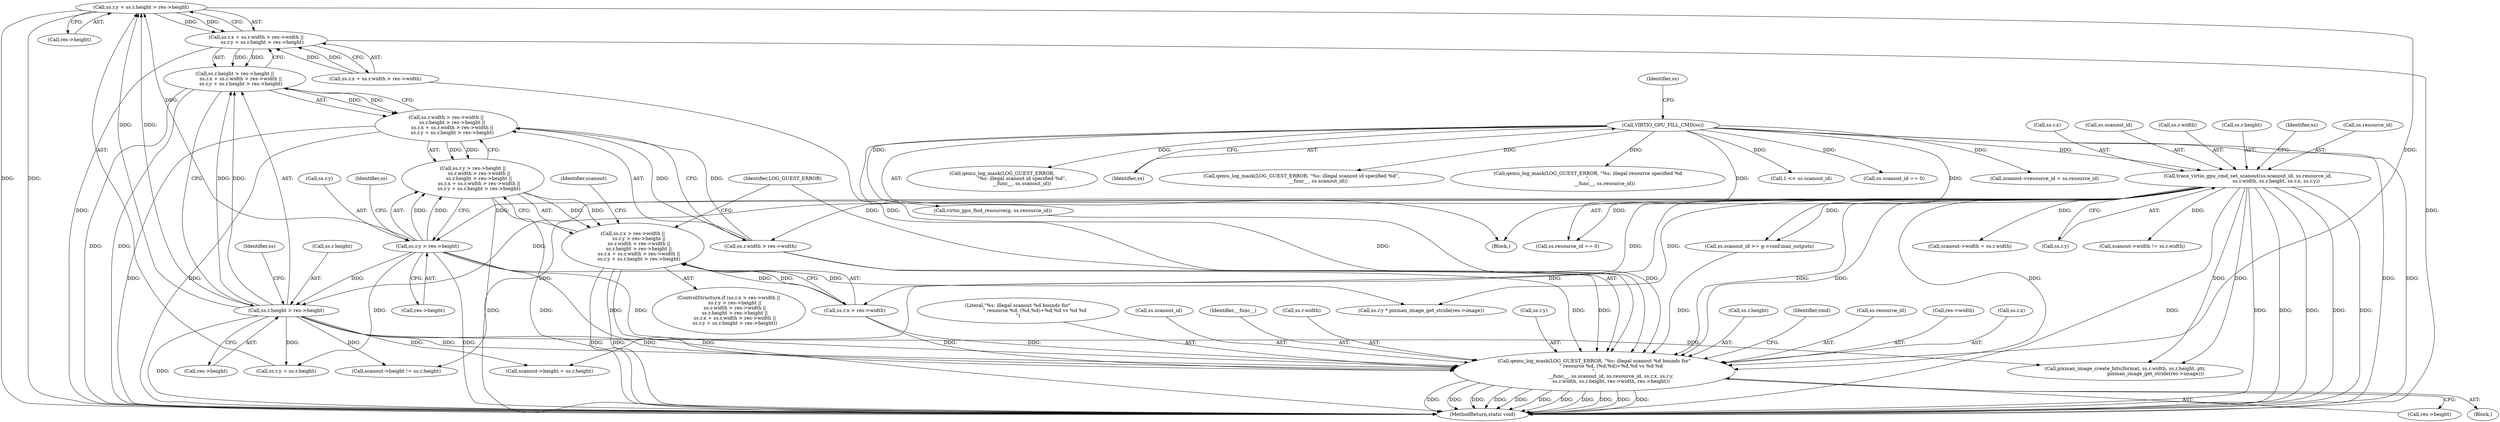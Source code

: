 digraph "0_qemu_dd248ed7e204ee8a1873914e02b8b526e8f1b80d@pointer" {
"1000340" [label="(Call,ss.r.y + ss.r.height > res->height)"];
"1000295" [label="(Call,ss.r.y > res->height)"];
"1000114" [label="(Call,trace_virtio_gpu_cmd_set_scanout(ss.scanout_id, ss.resource_id,\n                                     ss.r.width, ss.r.height, ss.r.x, ss.r.y))"];
"1000112" [label="(Call,VIRTIO_GPU_FILL_CMD(ss))"];
"1000315" [label="(Call,ss.r.height > res->height)"];
"1000324" [label="(Call,ss.r.x + ss.r.width > res->width ||\n        ss.r.y + ss.r.height > res->height)"];
"1000314" [label="(Call,ss.r.height > res->height ||\n        ss.r.x + ss.r.width > res->width ||\n        ss.r.y + ss.r.height > res->height)"];
"1000304" [label="(Call,ss.r.width > res->width ||\n        ss.r.height > res->height ||\n        ss.r.x + ss.r.width > res->width ||\n        ss.r.y + ss.r.height > res->height)"];
"1000294" [label="(Call,ss.r.y > res->height ||\n        ss.r.width > res->width ||\n        ss.r.height > res->height ||\n        ss.r.x + ss.r.width > res->width ||\n        ss.r.y + ss.r.height > res->height)"];
"1000284" [label="(Call,ss.r.x > res->width ||\n        ss.r.y > res->height ||\n        ss.r.width > res->width ||\n        ss.r.height > res->height ||\n        ss.r.x + ss.r.width > res->width ||\n        ss.r.y + ss.r.height > res->height)"];
"1000356" [label="(Call,qemu_log_mask(LOG_GUEST_ERROR, \"%s: illegal scanout %d bounds for\"\n                      \" resource %d, (%d,%d)+%d,%d vs %d %d\n\",\n                      __func__, ss.scanout_id, ss.resource_id, ss.r.x, ss.r.y,\n                      ss.r.width, ss.r.height, res->width, res->height))"];
"1000301" [label="(Call,res->height)"];
"1000389" [label="(Call,res->height)"];
"1000316" [label="(Call,ss.r.height)"];
"1000381" [label="(Call,ss.r.height)"];
"1000112" [label="(Call,VIRTIO_GPU_FILL_CMD(ss))"];
"1000219" [label="(Call,qemu_log_mask(LOG_GUEST_ERROR,\n                          \"%s: illegal scanout id specified %d\",\n                          __func__, ss.scanout_id))"];
"1000357" [label="(Identifier,LOG_GUEST_ERROR)"];
"1000394" [label="(Identifier,cmd)"];
"1000296" [label="(Call,ss.r.y)"];
"1000113" [label="(Identifier,ss)"];
"1000116" [label="(Identifier,ss)"];
"1000355" [label="(Block,)"];
"1000114" [label="(Call,trace_virtio_gpu_cmd_set_scanout(ss.scanout_id, ss.resource_id,\n                                     ss.r.width, ss.r.height, ss.r.x, ss.r.y))"];
"1000321" [label="(Call,res->height)"];
"1000329" [label="(Identifier,ss)"];
"1000126" [label="(Call,ss.r.height)"];
"1000324" [label="(Call,ss.r.x + ss.r.width > res->width ||\n        ss.r.y + ss.r.height > res->height)"];
"1000144" [label="(Identifier,ss)"];
"1000152" [label="(Call,qemu_log_mask(LOG_GUEST_ERROR, \"%s: illegal scanout id specified %d\",\n                      __func__, ss.scanout_id))"];
"1000314" [label="(Call,ss.r.height > res->height ||\n        ss.r.x + ss.r.width > res->width ||\n        ss.r.y + ss.r.height > res->height)"];
"1000118" [label="(Call,ss.resource_id)"];
"1000432" [label="(Call,ss.r.y * pixman_image_get_stride(res->image))"];
"1000270" [label="(Call,qemu_log_mask(LOG_GUEST_ERROR, \"%s: illegal resource specified %d\n\",\n                      __func__, ss.resource_id))"];
"1000284" [label="(Call,ss.r.x > res->width ||\n        ss.r.y > res->height ||\n        ss.r.width > res->width ||\n        ss.r.height > res->height ||\n        ss.r.x + ss.r.width > res->width ||\n        ss.r.y + ss.r.height > res->height)"];
"1000363" [label="(Call,ss.resource_id)"];
"1000496" [label="(Call,pixman_image_create_bits(format, ss.r.width, ss.r.height, ptr,\n                                        pixman_image_get_stride(res->image)))"];
"1000325" [label="(Call,ss.r.x + ss.r.width > res->width)"];
"1000207" [label="(Call,1 << ss.scanout_id)"];
"1000213" [label="(Call,ss.scanout_id == 0)"];
"1000386" [label="(Call,res->width)"];
"1000294" [label="(Call,ss.r.y > res->height ||\n        ss.r.width > res->width ||\n        ss.r.height > res->height ||\n        ss.r.x + ss.r.width > res->width ||\n        ss.r.y + ss.r.height > res->height)"];
"1000283" [label="(ControlStructure,if (ss.r.x > res->width ||\n        ss.r.y > res->height ||\n        ss.r.width > res->width ||\n        ss.r.height > res->height ||\n        ss.r.x + ss.r.width > res->width ||\n        ss.r.y + ss.r.height > res->height))"];
"1000315" [label="(Call,ss.r.height > res->height)"];
"1000352" [label="(Call,res->height)"];
"1000581" [label="(Call,scanout->width = ss.r.width)"];
"1000366" [label="(Call,ss.r.x)"];
"1000131" [label="(Call,ss.r.x)"];
"1000136" [label="(Call,ss.r.y)"];
"1000171" [label="(Call,ss.resource_id == 0)"];
"1000463" [label="(Call,scanout->width != ss.r.width)"];
"1000599" [label="(MethodReturn,static void)"];
"1000261" [label="(Call,virtio_gpu_find_resource(g, ss.resource_id))"];
"1000115" [label="(Call,ss.scanout_id)"];
"1000358" [label="(Literal,\"%s: illegal scanout %d bounds for\"\n                      \" resource %d, (%d,%d)+%d,%d vs %d %d\n\")"];
"1000121" [label="(Call,ss.r.width)"];
"1000304" [label="(Call,ss.r.width > res->width ||\n        ss.r.height > res->height ||\n        ss.r.x + ss.r.width > res->width ||\n        ss.r.y + ss.r.height > res->height)"];
"1000340" [label="(Call,ss.r.y + ss.r.height > res->height)"];
"1000295" [label="(Call,ss.r.y > res->height)"];
"1000142" [label="(Call,ss.scanout_id >= g->conf.max_outputs)"];
"1000360" [label="(Call,ss.scanout_id)"];
"1000556" [label="(Call,scanout->resource_id = ss.resource_id)"];
"1000308" [label="(Identifier,ss)"];
"1000341" [label="(Call,ss.r.y + ss.r.height)"];
"1000105" [label="(Block,)"];
"1000359" [label="(Identifier,__func__)"];
"1000305" [label="(Call,ss.r.width > res->width)"];
"1000285" [label="(Call,ss.r.x > res->width)"];
"1000472" [label="(Call,scanout->height != ss.r.height)"];
"1000590" [label="(Call,scanout->height = ss.r.height)"];
"1000399" [label="(Identifier,scanout)"];
"1000356" [label="(Call,qemu_log_mask(LOG_GUEST_ERROR, \"%s: illegal scanout %d bounds for\"\n                      \" resource %d, (%d,%d)+%d,%d vs %d %d\n\",\n                      __func__, ss.scanout_id, ss.resource_id, ss.r.x, ss.r.y,\n                      ss.r.width, ss.r.height, res->width, res->height))"];
"1000376" [label="(Call,ss.r.width)"];
"1000371" [label="(Call,ss.r.y)"];
"1000340" -> "1000324"  [label="AST: "];
"1000340" -> "1000352"  [label="CFG: "];
"1000341" -> "1000340"  [label="AST: "];
"1000352" -> "1000340"  [label="AST: "];
"1000324" -> "1000340"  [label="CFG: "];
"1000340" -> "1000599"  [label="DDG: "];
"1000340" -> "1000599"  [label="DDG: "];
"1000340" -> "1000324"  [label="DDG: "];
"1000340" -> "1000324"  [label="DDG: "];
"1000295" -> "1000340"  [label="DDG: "];
"1000315" -> "1000340"  [label="DDG: "];
"1000315" -> "1000340"  [label="DDG: "];
"1000340" -> "1000356"  [label="DDG: "];
"1000295" -> "1000294"  [label="AST: "];
"1000295" -> "1000301"  [label="CFG: "];
"1000296" -> "1000295"  [label="AST: "];
"1000301" -> "1000295"  [label="AST: "];
"1000308" -> "1000295"  [label="CFG: "];
"1000294" -> "1000295"  [label="CFG: "];
"1000295" -> "1000599"  [label="DDG: "];
"1000295" -> "1000294"  [label="DDG: "];
"1000295" -> "1000294"  [label="DDG: "];
"1000114" -> "1000295"  [label="DDG: "];
"1000295" -> "1000315"  [label="DDG: "];
"1000295" -> "1000341"  [label="DDG: "];
"1000295" -> "1000356"  [label="DDG: "];
"1000295" -> "1000356"  [label="DDG: "];
"1000295" -> "1000432"  [label="DDG: "];
"1000114" -> "1000105"  [label="AST: "];
"1000114" -> "1000136"  [label="CFG: "];
"1000115" -> "1000114"  [label="AST: "];
"1000118" -> "1000114"  [label="AST: "];
"1000121" -> "1000114"  [label="AST: "];
"1000126" -> "1000114"  [label="AST: "];
"1000131" -> "1000114"  [label="AST: "];
"1000136" -> "1000114"  [label="AST: "];
"1000144" -> "1000114"  [label="CFG: "];
"1000114" -> "1000599"  [label="DDG: "];
"1000114" -> "1000599"  [label="DDG: "];
"1000114" -> "1000599"  [label="DDG: "];
"1000114" -> "1000599"  [label="DDG: "];
"1000114" -> "1000599"  [label="DDG: "];
"1000114" -> "1000599"  [label="DDG: "];
"1000112" -> "1000114"  [label="DDG: "];
"1000114" -> "1000142"  [label="DDG: "];
"1000114" -> "1000171"  [label="DDG: "];
"1000114" -> "1000285"  [label="DDG: "];
"1000114" -> "1000305"  [label="DDG: "];
"1000114" -> "1000315"  [label="DDG: "];
"1000114" -> "1000356"  [label="DDG: "];
"1000114" -> "1000356"  [label="DDG: "];
"1000114" -> "1000356"  [label="DDG: "];
"1000114" -> "1000432"  [label="DDG: "];
"1000114" -> "1000463"  [label="DDG: "];
"1000114" -> "1000472"  [label="DDG: "];
"1000114" -> "1000496"  [label="DDG: "];
"1000114" -> "1000496"  [label="DDG: "];
"1000114" -> "1000581"  [label="DDG: "];
"1000114" -> "1000590"  [label="DDG: "];
"1000112" -> "1000105"  [label="AST: "];
"1000112" -> "1000113"  [label="CFG: "];
"1000113" -> "1000112"  [label="AST: "];
"1000116" -> "1000112"  [label="CFG: "];
"1000112" -> "1000599"  [label="DDG: "];
"1000112" -> "1000599"  [label="DDG: "];
"1000112" -> "1000142"  [label="DDG: "];
"1000112" -> "1000152"  [label="DDG: "];
"1000112" -> "1000171"  [label="DDG: "];
"1000112" -> "1000207"  [label="DDG: "];
"1000112" -> "1000213"  [label="DDG: "];
"1000112" -> "1000219"  [label="DDG: "];
"1000112" -> "1000261"  [label="DDG: "];
"1000112" -> "1000270"  [label="DDG: "];
"1000112" -> "1000356"  [label="DDG: "];
"1000112" -> "1000556"  [label="DDG: "];
"1000315" -> "1000314"  [label="AST: "];
"1000315" -> "1000321"  [label="CFG: "];
"1000316" -> "1000315"  [label="AST: "];
"1000321" -> "1000315"  [label="AST: "];
"1000329" -> "1000315"  [label="CFG: "];
"1000314" -> "1000315"  [label="CFG: "];
"1000315" -> "1000599"  [label="DDG: "];
"1000315" -> "1000314"  [label="DDG: "];
"1000315" -> "1000314"  [label="DDG: "];
"1000315" -> "1000341"  [label="DDG: "];
"1000315" -> "1000356"  [label="DDG: "];
"1000315" -> "1000356"  [label="DDG: "];
"1000315" -> "1000472"  [label="DDG: "];
"1000315" -> "1000496"  [label="DDG: "];
"1000315" -> "1000590"  [label="DDG: "];
"1000324" -> "1000314"  [label="AST: "];
"1000324" -> "1000325"  [label="CFG: "];
"1000325" -> "1000324"  [label="AST: "];
"1000314" -> "1000324"  [label="CFG: "];
"1000324" -> "1000599"  [label="DDG: "];
"1000324" -> "1000599"  [label="DDG: "];
"1000324" -> "1000314"  [label="DDG: "];
"1000324" -> "1000314"  [label="DDG: "];
"1000325" -> "1000324"  [label="DDG: "];
"1000325" -> "1000324"  [label="DDG: "];
"1000314" -> "1000304"  [label="AST: "];
"1000304" -> "1000314"  [label="CFG: "];
"1000314" -> "1000599"  [label="DDG: "];
"1000314" -> "1000599"  [label="DDG: "];
"1000314" -> "1000304"  [label="DDG: "];
"1000314" -> "1000304"  [label="DDG: "];
"1000304" -> "1000294"  [label="AST: "];
"1000304" -> "1000305"  [label="CFG: "];
"1000305" -> "1000304"  [label="AST: "];
"1000294" -> "1000304"  [label="CFG: "];
"1000304" -> "1000599"  [label="DDG: "];
"1000304" -> "1000599"  [label="DDG: "];
"1000304" -> "1000294"  [label="DDG: "];
"1000304" -> "1000294"  [label="DDG: "];
"1000305" -> "1000304"  [label="DDG: "];
"1000305" -> "1000304"  [label="DDG: "];
"1000294" -> "1000284"  [label="AST: "];
"1000284" -> "1000294"  [label="CFG: "];
"1000294" -> "1000599"  [label="DDG: "];
"1000294" -> "1000599"  [label="DDG: "];
"1000294" -> "1000284"  [label="DDG: "];
"1000294" -> "1000284"  [label="DDG: "];
"1000284" -> "1000283"  [label="AST: "];
"1000284" -> "1000285"  [label="CFG: "];
"1000285" -> "1000284"  [label="AST: "];
"1000357" -> "1000284"  [label="CFG: "];
"1000399" -> "1000284"  [label="CFG: "];
"1000284" -> "1000599"  [label="DDG: "];
"1000284" -> "1000599"  [label="DDG: "];
"1000284" -> "1000599"  [label="DDG: "];
"1000285" -> "1000284"  [label="DDG: "];
"1000285" -> "1000284"  [label="DDG: "];
"1000356" -> "1000355"  [label="AST: "];
"1000356" -> "1000389"  [label="CFG: "];
"1000357" -> "1000356"  [label="AST: "];
"1000358" -> "1000356"  [label="AST: "];
"1000359" -> "1000356"  [label="AST: "];
"1000360" -> "1000356"  [label="AST: "];
"1000363" -> "1000356"  [label="AST: "];
"1000366" -> "1000356"  [label="AST: "];
"1000371" -> "1000356"  [label="AST: "];
"1000376" -> "1000356"  [label="AST: "];
"1000381" -> "1000356"  [label="AST: "];
"1000386" -> "1000356"  [label="AST: "];
"1000389" -> "1000356"  [label="AST: "];
"1000394" -> "1000356"  [label="CFG: "];
"1000356" -> "1000599"  [label="DDG: "];
"1000356" -> "1000599"  [label="DDG: "];
"1000356" -> "1000599"  [label="DDG: "];
"1000356" -> "1000599"  [label="DDG: "];
"1000356" -> "1000599"  [label="DDG: "];
"1000356" -> "1000599"  [label="DDG: "];
"1000356" -> "1000599"  [label="DDG: "];
"1000356" -> "1000599"  [label="DDG: "];
"1000356" -> "1000599"  [label="DDG: "];
"1000356" -> "1000599"  [label="DDG: "];
"1000356" -> "1000599"  [label="DDG: "];
"1000142" -> "1000356"  [label="DDG: "];
"1000261" -> "1000356"  [label="DDG: "];
"1000285" -> "1000356"  [label="DDG: "];
"1000285" -> "1000356"  [label="DDG: "];
"1000305" -> "1000356"  [label="DDG: "];
"1000305" -> "1000356"  [label="DDG: "];
"1000325" -> "1000356"  [label="DDG: "];
}
